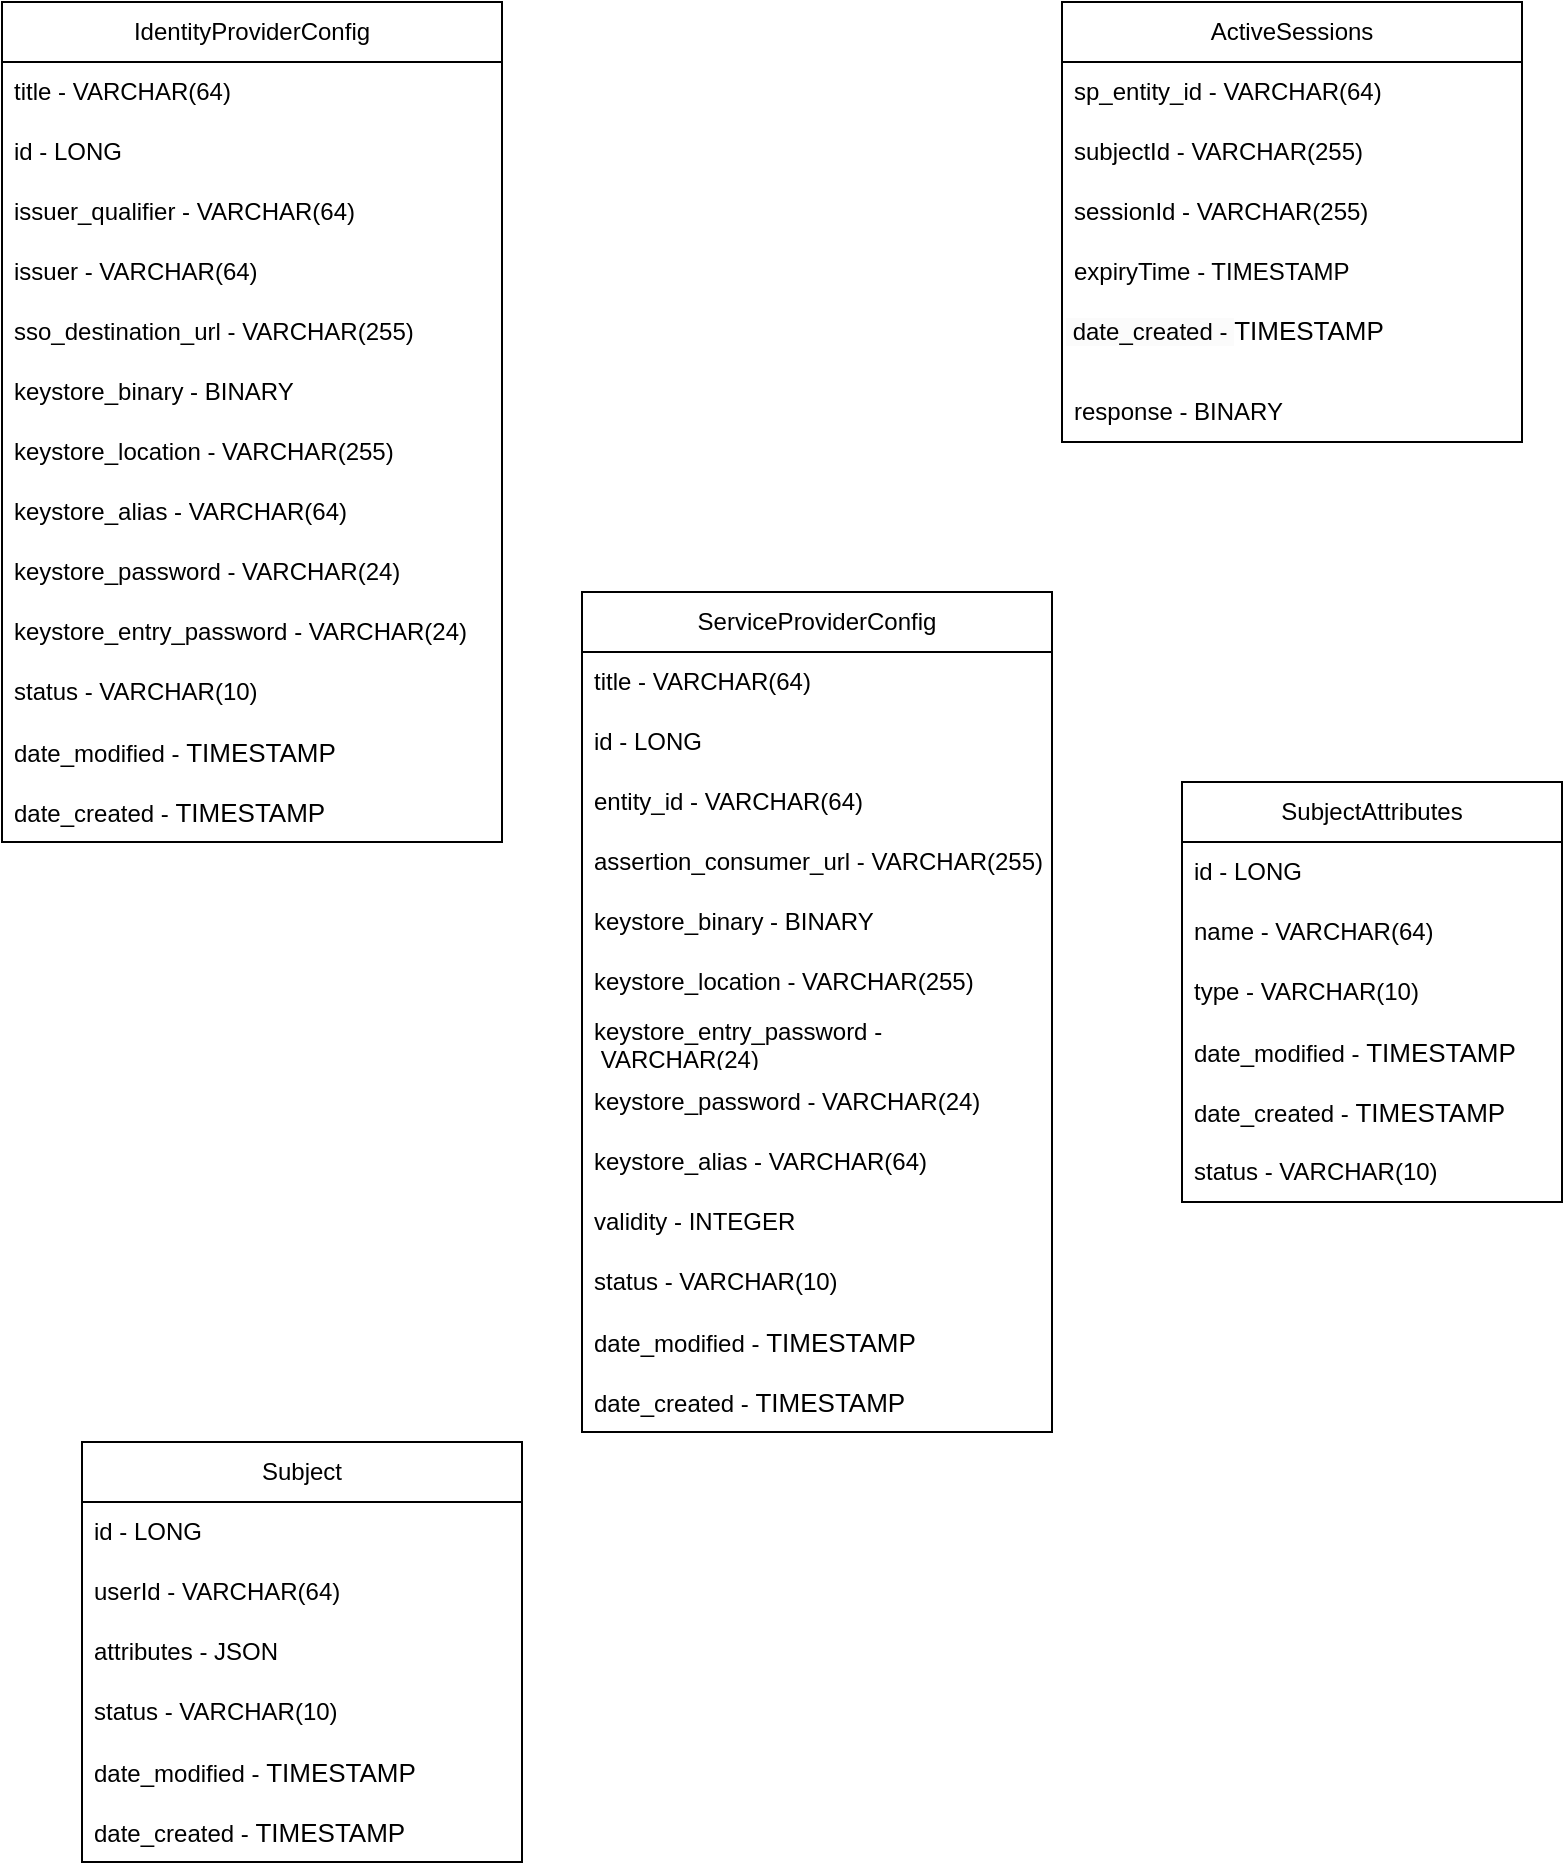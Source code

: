 <mxfile version="24.4.4" type="github">
  <diagram name="Page-1" id="2YBvvXClWsGukQMizWep">
    <mxGraphModel dx="1270" dy="704" grid="1" gridSize="10" guides="1" tooltips="1" connect="1" arrows="1" fold="1" page="1" pageScale="1" pageWidth="850" pageHeight="1100" math="0" shadow="0">
      <root>
        <mxCell id="0" />
        <mxCell id="1" parent="0" />
        <mxCell id="p8NNw1cGVKf0BuAZIXrs-1" value="IdentityProviderConfig" style="swimlane;fontStyle=0;childLayout=stackLayout;horizontal=1;startSize=30;horizontalStack=0;resizeParent=1;resizeParentMax=0;resizeLast=0;collapsible=1;marginBottom=0;whiteSpace=wrap;html=1;" parent="1" vertex="1">
          <mxGeometry x="40" y="60" width="250" height="420" as="geometry" />
        </mxCell>
        <mxCell id="p8NNw1cGVKf0BuAZIXrs-16" value="title -&amp;nbsp;VARCHAR(64)" style="text;strokeColor=none;fillColor=none;align=left;verticalAlign=middle;spacingLeft=4;spacingRight=4;overflow=hidden;points=[[0,0.5],[1,0.5]];portConstraint=eastwest;rotatable=0;whiteSpace=wrap;html=1;" parent="p8NNw1cGVKf0BuAZIXrs-1" vertex="1">
          <mxGeometry y="30" width="250" height="30" as="geometry" />
        </mxCell>
        <mxCell id="p8NNw1cGVKf0BuAZIXrs-26" value="id - LONG" style="text;strokeColor=none;fillColor=none;align=left;verticalAlign=middle;spacingLeft=4;spacingRight=4;overflow=hidden;points=[[0,0.5],[1,0.5]];portConstraint=eastwest;rotatable=0;whiteSpace=wrap;html=1;" parent="p8NNw1cGVKf0BuAZIXrs-1" vertex="1">
          <mxGeometry y="60" width="250" height="30" as="geometry" />
        </mxCell>
        <mxCell id="p8NNw1cGVKf0BuAZIXrs-2" value="issuer_qualifier&amp;nbsp;-&amp;nbsp;VARCHAR(64)" style="text;strokeColor=none;fillColor=none;align=left;verticalAlign=middle;spacingLeft=4;spacingRight=4;overflow=hidden;points=[[0,0.5],[1,0.5]];portConstraint=eastwest;rotatable=0;whiteSpace=wrap;html=1;" parent="p8NNw1cGVKf0BuAZIXrs-1" vertex="1">
          <mxGeometry y="90" width="250" height="30" as="geometry" />
        </mxCell>
        <mxCell id="p8NNw1cGVKf0BuAZIXrs-3" value="issuer&amp;nbsp;-&amp;nbsp;VARCHAR(64)" style="text;strokeColor=none;fillColor=none;align=left;verticalAlign=middle;spacingLeft=4;spacingRight=4;overflow=hidden;points=[[0,0.5],[1,0.5]];portConstraint=eastwest;rotatable=0;whiteSpace=wrap;html=1;" parent="p8NNw1cGVKf0BuAZIXrs-1" vertex="1">
          <mxGeometry y="120" width="250" height="30" as="geometry" />
        </mxCell>
        <mxCell id="p8NNw1cGVKf0BuAZIXrs-4" value="sso_destination_url&amp;nbsp;-&amp;nbsp;VARCHAR(255)" style="text;strokeColor=none;fillColor=none;align=left;verticalAlign=middle;spacingLeft=4;spacingRight=4;overflow=hidden;points=[[0,0.5],[1,0.5]];portConstraint=eastwest;rotatable=0;whiteSpace=wrap;html=1;" parent="p8NNw1cGVKf0BuAZIXrs-1" vertex="1">
          <mxGeometry y="150" width="250" height="30" as="geometry" />
        </mxCell>
        <mxCell id="asmulHwWMHys8EFLvL9E-3" value="keystore_binary - BINARY" style="text;strokeColor=none;fillColor=none;align=left;verticalAlign=middle;spacingLeft=4;spacingRight=4;overflow=hidden;points=[[0,0.5],[1,0.5]];portConstraint=eastwest;rotatable=0;whiteSpace=wrap;html=1;" vertex="1" parent="p8NNw1cGVKf0BuAZIXrs-1">
          <mxGeometry y="180" width="250" height="30" as="geometry" />
        </mxCell>
        <mxCell id="p8NNw1cGVKf0BuAZIXrs-15" value="keystore_location&amp;nbsp;-&amp;nbsp;VARCHAR(255)" style="text;strokeColor=none;fillColor=none;align=left;verticalAlign=middle;spacingLeft=4;spacingRight=4;overflow=hidden;points=[[0,0.5],[1,0.5]];portConstraint=eastwest;rotatable=0;whiteSpace=wrap;html=1;" parent="p8NNw1cGVKf0BuAZIXrs-1" vertex="1">
          <mxGeometry y="210" width="250" height="30" as="geometry" />
        </mxCell>
        <mxCell id="p8NNw1cGVKf0BuAZIXrs-19" value="keystore_alias&amp;nbsp;-&amp;nbsp;VARCHAR(64)" style="text;strokeColor=none;fillColor=none;align=left;verticalAlign=middle;spacingLeft=4;spacingRight=4;overflow=hidden;points=[[0,0.5],[1,0.5]];portConstraint=eastwest;rotatable=0;whiteSpace=wrap;html=1;" parent="p8NNw1cGVKf0BuAZIXrs-1" vertex="1">
          <mxGeometry y="240" width="250" height="30" as="geometry" />
        </mxCell>
        <mxCell id="p8NNw1cGVKf0BuAZIXrs-20" value="keystore_password&amp;nbsp;-&amp;nbsp;VARCHAR(24)" style="text;strokeColor=none;fillColor=none;align=left;verticalAlign=middle;spacingLeft=4;spacingRight=4;overflow=hidden;points=[[0,0.5],[1,0.5]];portConstraint=eastwest;rotatable=0;whiteSpace=wrap;html=1;" parent="p8NNw1cGVKf0BuAZIXrs-1" vertex="1">
          <mxGeometry y="270" width="250" height="30" as="geometry" />
        </mxCell>
        <mxCell id="p8NNw1cGVKf0BuAZIXrs-21" value="keystore_entry_password&amp;nbsp;-&amp;nbsp;VARCHAR(24)" style="text;strokeColor=none;fillColor=none;align=left;verticalAlign=middle;spacingLeft=4;spacingRight=4;overflow=hidden;points=[[0,0.5],[1,0.5]];portConstraint=eastwest;rotatable=0;whiteSpace=wrap;html=1;" parent="p8NNw1cGVKf0BuAZIXrs-1" vertex="1">
          <mxGeometry y="300" width="250" height="30" as="geometry" />
        </mxCell>
        <mxCell id="p8NNw1cGVKf0BuAZIXrs-29" value="status&amp;nbsp;-&amp;nbsp;VARCHAR(10)" style="text;strokeColor=none;fillColor=none;align=left;verticalAlign=middle;spacingLeft=4;spacingRight=4;overflow=hidden;points=[[0,0.5],[1,0.5]];portConstraint=eastwest;rotatable=0;whiteSpace=wrap;html=1;" parent="p8NNw1cGVKf0BuAZIXrs-1" vertex="1">
          <mxGeometry y="330" width="250" height="30" as="geometry" />
        </mxCell>
        <mxCell id="p8NNw1cGVKf0BuAZIXrs-31" value="date_modified -&amp;nbsp;&lt;span style=&quot;font-family: Arial, sans-serif; font-size: 13px; background-color: rgb(255, 255, 255);&quot;&gt;TIMESTAMP&lt;/span&gt;" style="text;strokeColor=none;fillColor=none;align=left;verticalAlign=middle;spacingLeft=4;spacingRight=4;overflow=hidden;points=[[0,0.5],[1,0.5]];portConstraint=eastwest;rotatable=0;whiteSpace=wrap;html=1;" parent="p8NNw1cGVKf0BuAZIXrs-1" vertex="1">
          <mxGeometry y="360" width="250" height="30" as="geometry" />
        </mxCell>
        <mxCell id="p8NNw1cGVKf0BuAZIXrs-30" value="date_created -&amp;nbsp;&lt;span style=&quot;font-family: Arial, sans-serif; font-size: 13px; background-color: rgb(255, 255, 255);&quot;&gt;TIMESTAMP&lt;/span&gt;" style="text;strokeColor=none;fillColor=none;align=left;verticalAlign=middle;spacingLeft=4;spacingRight=4;overflow=hidden;points=[[0,0.5],[1,0.5]];portConstraint=eastwest;rotatable=0;whiteSpace=wrap;html=1;" parent="p8NNw1cGVKf0BuAZIXrs-1" vertex="1">
          <mxGeometry y="390" width="250" height="30" as="geometry" />
        </mxCell>
        <mxCell id="p8NNw1cGVKf0BuAZIXrs-5" value="ServiceProviderConfig" style="swimlane;fontStyle=0;childLayout=stackLayout;horizontal=1;startSize=30;horizontalStack=0;resizeParent=1;resizeParentMax=0;resizeLast=0;collapsible=1;marginBottom=0;whiteSpace=wrap;html=1;" parent="1" vertex="1">
          <mxGeometry x="330" y="355" width="235" height="420" as="geometry" />
        </mxCell>
        <mxCell id="p8NNw1cGVKf0BuAZIXrs-27" value="title - VARCHAR(64)" style="text;strokeColor=none;fillColor=none;align=left;verticalAlign=middle;spacingLeft=4;spacingRight=4;overflow=hidden;points=[[0,0.5],[1,0.5]];portConstraint=eastwest;rotatable=0;whiteSpace=wrap;html=1;" parent="p8NNw1cGVKf0BuAZIXrs-5" vertex="1">
          <mxGeometry y="30" width="235" height="30" as="geometry" />
        </mxCell>
        <mxCell id="p8NNw1cGVKf0BuAZIXrs-28" value="id - LONG" style="text;strokeColor=none;fillColor=none;align=left;verticalAlign=middle;spacingLeft=4;spacingRight=4;overflow=hidden;points=[[0,0.5],[1,0.5]];portConstraint=eastwest;rotatable=0;whiteSpace=wrap;html=1;" parent="p8NNw1cGVKf0BuAZIXrs-5" vertex="1">
          <mxGeometry y="60" width="235" height="30" as="geometry" />
        </mxCell>
        <mxCell id="p8NNw1cGVKf0BuAZIXrs-6" value="entity_id - VARCHAR(64)" style="text;strokeColor=none;fillColor=none;align=left;verticalAlign=middle;spacingLeft=4;spacingRight=4;overflow=hidden;points=[[0,0.5],[1,0.5]];portConstraint=eastwest;rotatable=0;whiteSpace=wrap;html=1;" parent="p8NNw1cGVKf0BuAZIXrs-5" vertex="1">
          <mxGeometry y="90" width="235" height="30" as="geometry" />
        </mxCell>
        <mxCell id="p8NNw1cGVKf0BuAZIXrs-7" value="assertion_consumer_url&amp;nbsp;-&amp;nbsp;VARCHAR(255)" style="text;strokeColor=none;fillColor=none;align=left;verticalAlign=middle;spacingLeft=4;spacingRight=4;overflow=hidden;points=[[0,0.5],[1,0.5]];portConstraint=eastwest;rotatable=0;whiteSpace=wrap;html=1;" parent="p8NNw1cGVKf0BuAZIXrs-5" vertex="1">
          <mxGeometry y="120" width="235" height="30" as="geometry" />
        </mxCell>
        <mxCell id="asmulHwWMHys8EFLvL9E-1" value="keystore_binary - BINARY" style="text;strokeColor=none;fillColor=none;align=left;verticalAlign=middle;spacingLeft=4;spacingRight=4;overflow=hidden;points=[[0,0.5],[1,0.5]];portConstraint=eastwest;rotatable=0;whiteSpace=wrap;html=1;" vertex="1" parent="p8NNw1cGVKf0BuAZIXrs-5">
          <mxGeometry y="150" width="235" height="30" as="geometry" />
        </mxCell>
        <mxCell id="p8NNw1cGVKf0BuAZIXrs-22" value="keystore_location&amp;nbsp;-&amp;nbsp;VARCHAR(255)" style="text;strokeColor=none;fillColor=none;align=left;verticalAlign=middle;spacingLeft=4;spacingRight=4;overflow=hidden;points=[[0,0.5],[1,0.5]];portConstraint=eastwest;rotatable=0;whiteSpace=wrap;html=1;" parent="p8NNw1cGVKf0BuAZIXrs-5" vertex="1">
          <mxGeometry y="180" width="235" height="30" as="geometry" />
        </mxCell>
        <mxCell id="p8NNw1cGVKf0BuAZIXrs-25" value="keystore_entry_password&amp;nbsp;-&amp;nbsp;VARCHAR(24)" style="text;strokeColor=none;fillColor=none;align=left;verticalAlign=middle;spacingLeft=4;spacingRight=4;overflow=hidden;points=[[0,0.5],[1,0.5]];portConstraint=eastwest;rotatable=0;whiteSpace=wrap;html=1;" parent="p8NNw1cGVKf0BuAZIXrs-5" vertex="1">
          <mxGeometry y="210" width="235" height="30" as="geometry" />
        </mxCell>
        <mxCell id="p8NNw1cGVKf0BuAZIXrs-24" value="keystore_password&amp;nbsp;-&amp;nbsp;VARCHAR(24)" style="text;strokeColor=none;fillColor=none;align=left;verticalAlign=middle;spacingLeft=4;spacingRight=4;overflow=hidden;points=[[0,0.5],[1,0.5]];portConstraint=eastwest;rotatable=0;whiteSpace=wrap;html=1;" parent="p8NNw1cGVKf0BuAZIXrs-5" vertex="1">
          <mxGeometry y="240" width="235" height="30" as="geometry" />
        </mxCell>
        <mxCell id="p8NNw1cGVKf0BuAZIXrs-23" value="keystore_alias&amp;nbsp;-&amp;nbsp;VARCHAR(64)" style="text;strokeColor=none;fillColor=none;align=left;verticalAlign=middle;spacingLeft=4;spacingRight=4;overflow=hidden;points=[[0,0.5],[1,0.5]];portConstraint=eastwest;rotatable=0;whiteSpace=wrap;html=1;" parent="p8NNw1cGVKf0BuAZIXrs-5" vertex="1">
          <mxGeometry y="270" width="235" height="30" as="geometry" />
        </mxCell>
        <mxCell id="p8NNw1cGVKf0BuAZIXrs-56" value="validity - INTEGER" style="text;strokeColor=none;fillColor=none;align=left;verticalAlign=middle;spacingLeft=4;spacingRight=4;overflow=hidden;points=[[0,0.5],[1,0.5]];portConstraint=eastwest;rotatable=0;whiteSpace=wrap;html=1;" parent="p8NNw1cGVKf0BuAZIXrs-5" vertex="1">
          <mxGeometry y="300" width="235" height="30" as="geometry" />
        </mxCell>
        <mxCell id="p8NNw1cGVKf0BuAZIXrs-32" value="status - VARCHAR(10)" style="text;strokeColor=none;fillColor=none;align=left;verticalAlign=middle;spacingLeft=4;spacingRight=4;overflow=hidden;points=[[0,0.5],[1,0.5]];portConstraint=eastwest;rotatable=0;whiteSpace=wrap;html=1;" parent="p8NNw1cGVKf0BuAZIXrs-5" vertex="1">
          <mxGeometry y="330" width="235" height="30" as="geometry" />
        </mxCell>
        <mxCell id="p8NNw1cGVKf0BuAZIXrs-34" value="date_modified&amp;nbsp;-&amp;nbsp;&lt;span style=&quot;font-family: Arial, sans-serif; font-size: 13px; background-color: rgb(255, 255, 255);&quot;&gt;TIMESTAMP&lt;/span&gt;" style="text;strokeColor=none;fillColor=none;align=left;verticalAlign=middle;spacingLeft=4;spacingRight=4;overflow=hidden;points=[[0,0.5],[1,0.5]];portConstraint=eastwest;rotatable=0;whiteSpace=wrap;html=1;" parent="p8NNw1cGVKf0BuAZIXrs-5" vertex="1">
          <mxGeometry y="360" width="235" height="30" as="geometry" />
        </mxCell>
        <mxCell id="p8NNw1cGVKf0BuAZIXrs-33" value="date_created&amp;nbsp;-&amp;nbsp;&lt;span style=&quot;font-family: Arial, sans-serif; font-size: 13px; background-color: rgb(255, 255, 255);&quot;&gt;TIMESTAMP&lt;/span&gt;" style="text;strokeColor=none;fillColor=none;align=left;verticalAlign=middle;spacingLeft=4;spacingRight=4;overflow=hidden;points=[[0,0.5],[1,0.5]];portConstraint=eastwest;rotatable=0;whiteSpace=wrap;html=1;" parent="p8NNw1cGVKf0BuAZIXrs-5" vertex="1">
          <mxGeometry y="390" width="235" height="30" as="geometry" />
        </mxCell>
        <mxCell id="p8NNw1cGVKf0BuAZIXrs-9" value="ActiveSessions" style="swimlane;fontStyle=0;childLayout=stackLayout;horizontal=1;startSize=30;horizontalStack=0;resizeParent=1;resizeParentMax=0;resizeLast=0;collapsible=1;marginBottom=0;whiteSpace=wrap;html=1;" parent="1" vertex="1">
          <mxGeometry x="570" y="60" width="230" height="220" as="geometry" />
        </mxCell>
        <mxCell id="p8NNw1cGVKf0BuAZIXrs-57" value="sp_entity_id - VARCHAR(64)" style="text;strokeColor=none;fillColor=none;align=left;verticalAlign=middle;spacingLeft=4;spacingRight=4;overflow=hidden;points=[[0,0.5],[1,0.5]];portConstraint=eastwest;rotatable=0;whiteSpace=wrap;html=1;" parent="p8NNw1cGVKf0BuAZIXrs-9" vertex="1">
          <mxGeometry y="30" width="230" height="30" as="geometry" />
        </mxCell>
        <mxCell id="p8NNw1cGVKf0BuAZIXrs-10" value="subjectId - VARCHAR(255)" style="text;strokeColor=none;fillColor=none;align=left;verticalAlign=middle;spacingLeft=4;spacingRight=4;overflow=hidden;points=[[0,0.5],[1,0.5]];portConstraint=eastwest;rotatable=0;whiteSpace=wrap;html=1;" parent="p8NNw1cGVKf0BuAZIXrs-9" vertex="1">
          <mxGeometry y="60" width="230" height="30" as="geometry" />
        </mxCell>
        <mxCell id="p8NNw1cGVKf0BuAZIXrs-11" value="sessionId&amp;nbsp;- VARCHAR(255)" style="text;strokeColor=none;fillColor=none;align=left;verticalAlign=middle;spacingLeft=4;spacingRight=4;overflow=hidden;points=[[0,0.5],[1,0.5]];portConstraint=eastwest;rotatable=0;whiteSpace=wrap;html=1;" parent="p8NNw1cGVKf0BuAZIXrs-9" vertex="1">
          <mxGeometry y="90" width="230" height="30" as="geometry" />
        </mxCell>
        <mxCell id="p8NNw1cGVKf0BuAZIXrs-55" value="expiryTime - TIMESTAMP" style="text;strokeColor=none;fillColor=none;align=left;verticalAlign=middle;spacingLeft=4;spacingRight=4;overflow=hidden;points=[[0,0.5],[1,0.5]];portConstraint=eastwest;rotatable=0;whiteSpace=wrap;html=1;" parent="p8NNw1cGVKf0BuAZIXrs-9" vertex="1">
          <mxGeometry y="120" width="230" height="30" as="geometry" />
        </mxCell>
        <mxCell id="yO7oqys393Oc0zncBndx-1" value="&lt;span style=&quot;color: rgb(0, 0, 0); font-family: Helvetica; font-size: 12px; font-style: normal; font-variant-ligatures: normal; font-variant-caps: normal; font-weight: 400; letter-spacing: normal; orphans: 2; text-align: left; text-indent: 0px; text-transform: none; widows: 2; word-spacing: 0px; -webkit-text-stroke-width: 0px; white-space: normal; background-color: rgb(251, 251, 251); text-decoration-thickness: initial; text-decoration-style: initial; text-decoration-color: initial; display: inline !important; float: none;&quot;&gt;&amp;nbsp;date_created&amp;nbsp;-&amp;nbsp;&lt;/span&gt;&lt;span style=&quot;forced-color-adjust: none; color: rgb(0, 0, 0); font-style: normal; font-variant-ligatures: normal; font-variant-caps: normal; font-weight: 400; letter-spacing: normal; orphans: 2; text-align: left; text-indent: 0px; text-transform: none; widows: 2; word-spacing: 0px; -webkit-text-stroke-width: 0px; white-space: normal; text-decoration-thickness: initial; text-decoration-style: initial; text-decoration-color: initial; font-family: Arial, sans-serif; font-size: 13px; background-color: rgb(255, 255, 255);&quot;&gt;TIMESTAMP&lt;/span&gt;" style="text;whiteSpace=wrap;html=1;" parent="p8NNw1cGVKf0BuAZIXrs-9" vertex="1">
          <mxGeometry y="150" width="230" height="40" as="geometry" />
        </mxCell>
        <mxCell id="p8NNw1cGVKf0BuAZIXrs-12" value="response - BINARY" style="text;strokeColor=none;fillColor=none;align=left;verticalAlign=middle;spacingLeft=4;spacingRight=4;overflow=hidden;points=[[0,0.5],[1,0.5]];portConstraint=eastwest;rotatable=0;whiteSpace=wrap;html=1;" parent="p8NNw1cGVKf0BuAZIXrs-9" vertex="1">
          <mxGeometry y="190" width="230" height="30" as="geometry" />
        </mxCell>
        <mxCell id="p8NNw1cGVKf0BuAZIXrs-39" value="Subject" style="swimlane;fontStyle=0;childLayout=stackLayout;horizontal=1;startSize=30;horizontalStack=0;resizeParent=1;resizeParentMax=0;resizeLast=0;collapsible=1;marginBottom=0;whiteSpace=wrap;html=1;" parent="1" vertex="1">
          <mxGeometry x="80" y="780" width="220" height="210" as="geometry" />
        </mxCell>
        <mxCell id="p8NNw1cGVKf0BuAZIXrs-53" value="id - LONG" style="text;strokeColor=none;fillColor=none;align=left;verticalAlign=middle;spacingLeft=4;spacingRight=4;overflow=hidden;points=[[0,0.5],[1,0.5]];portConstraint=eastwest;rotatable=0;whiteSpace=wrap;html=1;" parent="p8NNw1cGVKf0BuAZIXrs-39" vertex="1">
          <mxGeometry y="30" width="220" height="30" as="geometry" />
        </mxCell>
        <mxCell id="p8NNw1cGVKf0BuAZIXrs-40" value="userId - VARCHAR(64)" style="text;strokeColor=none;fillColor=none;align=left;verticalAlign=middle;spacingLeft=4;spacingRight=4;overflow=hidden;points=[[0,0.5],[1,0.5]];portConstraint=eastwest;rotatable=0;whiteSpace=wrap;html=1;" parent="p8NNw1cGVKf0BuAZIXrs-39" vertex="1">
          <mxGeometry y="60" width="220" height="30" as="geometry" />
        </mxCell>
        <mxCell id="p8NNw1cGVKf0BuAZIXrs-41" value="attributes - JSON" style="text;strokeColor=none;fillColor=none;align=left;verticalAlign=middle;spacingLeft=4;spacingRight=4;overflow=hidden;points=[[0,0.5],[1,0.5]];portConstraint=eastwest;rotatable=0;whiteSpace=wrap;html=1;" parent="p8NNw1cGVKf0BuAZIXrs-39" vertex="1">
          <mxGeometry y="90" width="220" height="30" as="geometry" />
        </mxCell>
        <mxCell id="p8NNw1cGVKf0BuAZIXrs-50" value="status - VARCHAR(10)" style="text;strokeColor=none;fillColor=none;align=left;verticalAlign=middle;spacingLeft=4;spacingRight=4;overflow=hidden;points=[[0,0.5],[1,0.5]];portConstraint=eastwest;rotatable=0;whiteSpace=wrap;html=1;" parent="p8NNw1cGVKf0BuAZIXrs-39" vertex="1">
          <mxGeometry y="120" width="220" height="30" as="geometry" />
        </mxCell>
        <mxCell id="p8NNw1cGVKf0BuAZIXrs-52" value="date_modified&amp;nbsp;-&amp;nbsp;&lt;span style=&quot;font-family: Arial, sans-serif; font-size: 13px; background-color: rgb(255, 255, 255);&quot;&gt;TIMESTAMP&lt;/span&gt;" style="text;strokeColor=none;fillColor=none;align=left;verticalAlign=middle;spacingLeft=4;spacingRight=4;overflow=hidden;points=[[0,0.5],[1,0.5]];portConstraint=eastwest;rotatable=0;whiteSpace=wrap;html=1;" parent="p8NNw1cGVKf0BuAZIXrs-39" vertex="1">
          <mxGeometry y="150" width="220" height="30" as="geometry" />
        </mxCell>
        <mxCell id="p8NNw1cGVKf0BuAZIXrs-51" value="date_created&amp;nbsp;-&amp;nbsp;&lt;span style=&quot;font-family: Arial, sans-serif; font-size: 13px; background-color: rgb(255, 255, 255);&quot;&gt;TIMESTAMP&lt;/span&gt;" style="text;strokeColor=none;fillColor=none;align=left;verticalAlign=middle;spacingLeft=4;spacingRight=4;overflow=hidden;points=[[0,0.5],[1,0.5]];portConstraint=eastwest;rotatable=0;whiteSpace=wrap;html=1;" parent="p8NNw1cGVKf0BuAZIXrs-39" vertex="1">
          <mxGeometry y="180" width="220" height="30" as="geometry" />
        </mxCell>
        <mxCell id="p8NNw1cGVKf0BuAZIXrs-43" value="SubjectAttributes" style="swimlane;fontStyle=0;childLayout=stackLayout;horizontal=1;startSize=30;horizontalStack=0;resizeParent=1;resizeParentMax=0;resizeLast=0;collapsible=1;marginBottom=0;whiteSpace=wrap;html=1;" parent="1" vertex="1">
          <mxGeometry x="630" y="450" width="190" height="210" as="geometry" />
        </mxCell>
        <mxCell id="p8NNw1cGVKf0BuAZIXrs-44" value="id - LONG" style="text;strokeColor=none;fillColor=none;align=left;verticalAlign=middle;spacingLeft=4;spacingRight=4;overflow=hidden;points=[[0,0.5],[1,0.5]];portConstraint=eastwest;rotatable=0;whiteSpace=wrap;html=1;" parent="p8NNw1cGVKf0BuAZIXrs-43" vertex="1">
          <mxGeometry y="30" width="190" height="30" as="geometry" />
        </mxCell>
        <mxCell id="p8NNw1cGVKf0BuAZIXrs-45" value="name - VARCHAR(64)" style="text;strokeColor=none;fillColor=none;align=left;verticalAlign=middle;spacingLeft=4;spacingRight=4;overflow=hidden;points=[[0,0.5],[1,0.5]];portConstraint=eastwest;rotatable=0;whiteSpace=wrap;html=1;" parent="p8NNw1cGVKf0BuAZIXrs-43" vertex="1">
          <mxGeometry y="60" width="190" height="30" as="geometry" />
        </mxCell>
        <mxCell id="p8NNw1cGVKf0BuAZIXrs-54" value="type -&amp;nbsp;VARCHAR(10)" style="text;strokeColor=none;fillColor=none;align=left;verticalAlign=middle;spacingLeft=4;spacingRight=4;overflow=hidden;points=[[0,0.5],[1,0.5]];portConstraint=eastwest;rotatable=0;whiteSpace=wrap;html=1;" parent="p8NNw1cGVKf0BuAZIXrs-43" vertex="1">
          <mxGeometry y="90" width="190" height="30" as="geometry" />
        </mxCell>
        <mxCell id="p8NNw1cGVKf0BuAZIXrs-49" value="date_modified&amp;nbsp;-&amp;nbsp;&lt;span style=&quot;font-family: Arial, sans-serif; font-size: 13px; background-color: rgb(255, 255, 255);&quot;&gt;TIMESTAMP&lt;/span&gt;" style="text;strokeColor=none;fillColor=none;align=left;verticalAlign=middle;spacingLeft=4;spacingRight=4;overflow=hidden;points=[[0,0.5],[1,0.5]];portConstraint=eastwest;rotatable=0;whiteSpace=wrap;html=1;" parent="p8NNw1cGVKf0BuAZIXrs-43" vertex="1">
          <mxGeometry y="120" width="190" height="30" as="geometry" />
        </mxCell>
        <mxCell id="p8NNw1cGVKf0BuAZIXrs-48" value="date_created&amp;nbsp;-&amp;nbsp;&lt;span style=&quot;font-family: Arial, sans-serif; font-size: 13px; background-color: rgb(255, 255, 255);&quot;&gt;TIMESTAMP&lt;/span&gt;" style="text;strokeColor=none;fillColor=none;align=left;verticalAlign=middle;spacingLeft=4;spacingRight=4;overflow=hidden;points=[[0,0.5],[1,0.5]];portConstraint=eastwest;rotatable=0;whiteSpace=wrap;html=1;" parent="p8NNw1cGVKf0BuAZIXrs-43" vertex="1">
          <mxGeometry y="150" width="190" height="30" as="geometry" />
        </mxCell>
        <mxCell id="p8NNw1cGVKf0BuAZIXrs-47" value="status&amp;nbsp;-&amp;nbsp;VARCHAR(10)" style="text;strokeColor=none;fillColor=none;align=left;verticalAlign=middle;spacingLeft=4;spacingRight=4;overflow=hidden;points=[[0,0.5],[1,0.5]];portConstraint=eastwest;rotatable=0;whiteSpace=wrap;html=1;" parent="p8NNw1cGVKf0BuAZIXrs-43" vertex="1">
          <mxGeometry y="180" width="190" height="30" as="geometry" />
        </mxCell>
      </root>
    </mxGraphModel>
  </diagram>
</mxfile>
